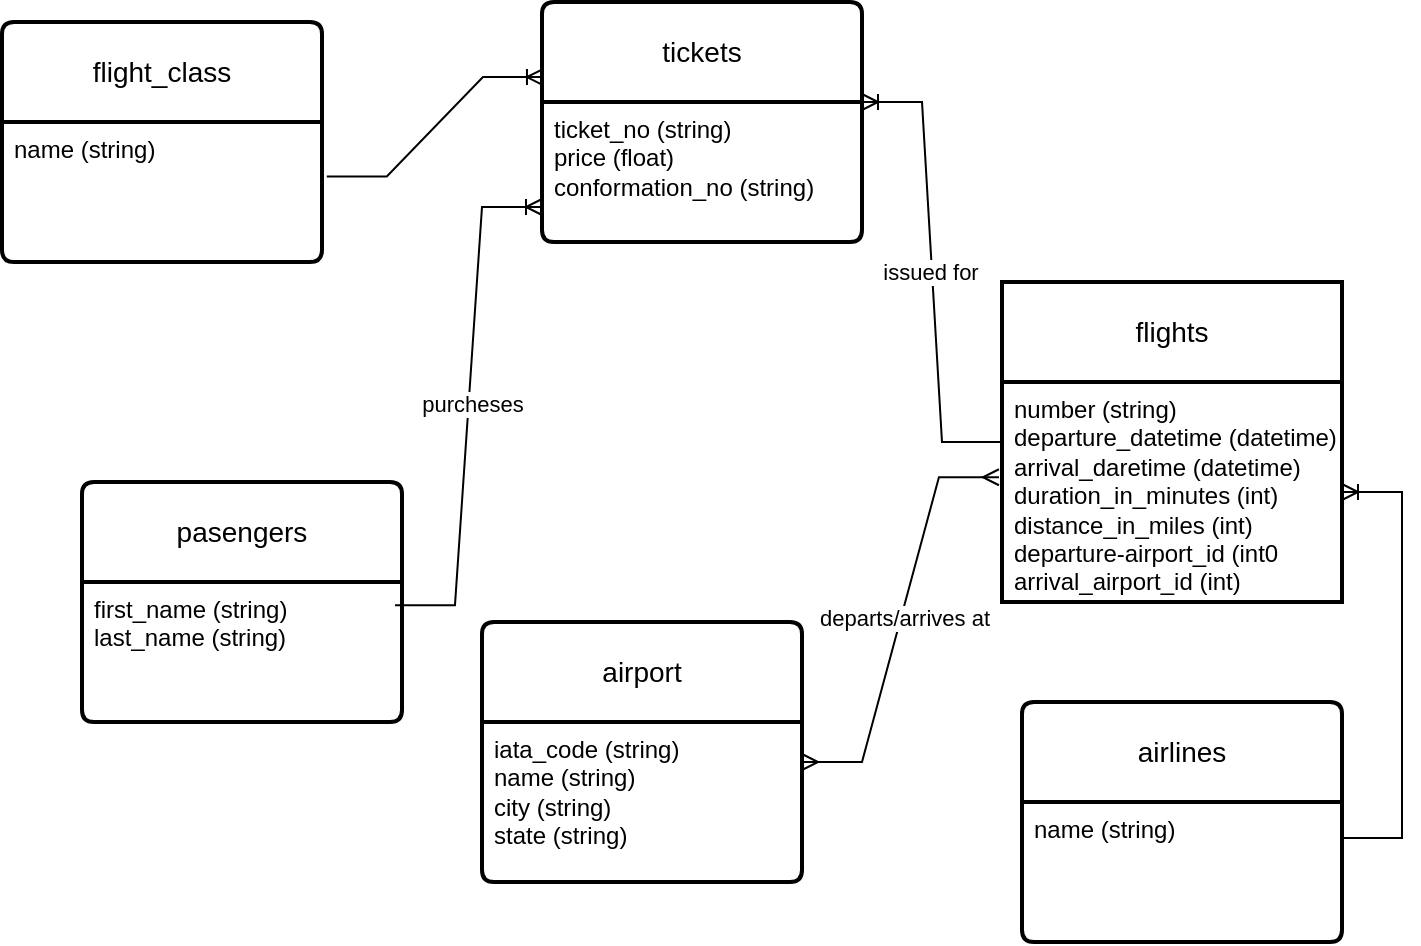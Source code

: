 <mxfile version="24.8.3">
  <diagram id="R2lEEEUBdFMjLlhIrx00" name="Page-1">
    <mxGraphModel dx="955" dy="475" grid="1" gridSize="10" guides="1" tooltips="1" connect="1" arrows="1" fold="1" page="1" pageScale="1" pageWidth="850" pageHeight="1100" math="0" shadow="0" extFonts="Permanent Marker^https://fonts.googleapis.com/css?family=Permanent+Marker">
      <root>
        <mxCell id="0" />
        <mxCell id="1" parent="0" />
        <mxCell id="qGClCUCQdl_duD-UEVfG-1" value="flights" style="swimlane;childLayout=stackLayout;horizontal=1;startSize=50;horizontalStack=0;rounded=1;fontSize=14;fontStyle=0;strokeWidth=2;resizeParent=0;resizeLast=1;shadow=0;dashed=0;align=center;arcSize=0;whiteSpace=wrap;html=1;" vertex="1" parent="1">
          <mxGeometry x="570" y="150" width="170" height="160" as="geometry" />
        </mxCell>
        <mxCell id="qGClCUCQdl_duD-UEVfG-2" value="number (string)&lt;div&gt;departure_datetime (datetime)&lt;/div&gt;&lt;div&gt;arrival_daretime (datetime)&lt;/div&gt;&lt;div&gt;duration_in_minutes (int)&lt;/div&gt;&lt;div&gt;distance_in_miles (int)&lt;/div&gt;&lt;div&gt;departure-airport_id (int0&lt;/div&gt;&lt;div&gt;arrival_airport_id (int)&lt;/div&gt;" style="align=left;strokeColor=none;fillColor=none;spacingLeft=4;fontSize=12;verticalAlign=top;resizable=0;rotatable=0;part=1;html=1;" vertex="1" parent="qGClCUCQdl_duD-UEVfG-1">
          <mxGeometry y="50" width="170" height="110" as="geometry" />
        </mxCell>
        <mxCell id="qGClCUCQdl_duD-UEVfG-3" value="pasengers" style="swimlane;childLayout=stackLayout;horizontal=1;startSize=50;horizontalStack=0;rounded=1;fontSize=14;fontStyle=0;strokeWidth=2;resizeParent=0;resizeLast=1;shadow=0;dashed=0;align=center;arcSize=4;whiteSpace=wrap;html=1;" vertex="1" parent="1">
          <mxGeometry x="110" y="250" width="160" height="120" as="geometry" />
        </mxCell>
        <mxCell id="qGClCUCQdl_duD-UEVfG-4" value="first_name (string)&lt;div&gt;last_name (string)&lt;/div&gt;" style="align=left;strokeColor=none;fillColor=none;spacingLeft=4;fontSize=12;verticalAlign=top;resizable=0;rotatable=0;part=1;html=1;" vertex="1" parent="qGClCUCQdl_duD-UEVfG-3">
          <mxGeometry y="50" width="160" height="70" as="geometry" />
        </mxCell>
        <mxCell id="qGClCUCQdl_duD-UEVfG-8" value="airport" style="swimlane;childLayout=stackLayout;horizontal=1;startSize=50;horizontalStack=0;rounded=1;fontSize=14;fontStyle=0;strokeWidth=2;resizeParent=0;resizeLast=1;shadow=0;dashed=0;align=center;arcSize=4;whiteSpace=wrap;html=1;" vertex="1" parent="1">
          <mxGeometry x="310" y="320" width="160" height="130" as="geometry" />
        </mxCell>
        <mxCell id="qGClCUCQdl_duD-UEVfG-9" value="iata_code (string)&lt;div&gt;&lt;div&gt;name (string)&lt;/div&gt;&lt;div&gt;city (string)&lt;/div&gt;&lt;div&gt;state (string)&lt;/div&gt;&lt;/div&gt;" style="align=left;strokeColor=none;fillColor=none;spacingLeft=4;fontSize=12;verticalAlign=top;resizable=0;rotatable=0;part=1;html=1;" vertex="1" parent="qGClCUCQdl_duD-UEVfG-8">
          <mxGeometry y="50" width="160" height="80" as="geometry" />
        </mxCell>
        <mxCell id="qGClCUCQdl_duD-UEVfG-10" value="tickets" style="swimlane;childLayout=stackLayout;horizontal=1;startSize=50;horizontalStack=0;rounded=1;fontSize=14;fontStyle=0;strokeWidth=2;resizeParent=0;resizeLast=1;shadow=0;dashed=0;align=center;arcSize=4;whiteSpace=wrap;html=1;" vertex="1" parent="1">
          <mxGeometry x="340" y="10" width="160" height="120" as="geometry" />
        </mxCell>
        <mxCell id="qGClCUCQdl_duD-UEVfG-11" value="ticket_no (string)&lt;div&gt;price (float)&lt;/div&gt;&lt;div&gt;conformation_no (string)&lt;/div&gt;" style="align=left;strokeColor=none;fillColor=none;spacingLeft=4;fontSize=12;verticalAlign=top;resizable=0;rotatable=0;part=1;html=1;" vertex="1" parent="qGClCUCQdl_duD-UEVfG-10">
          <mxGeometry y="50" width="160" height="70" as="geometry" />
        </mxCell>
        <mxCell id="qGClCUCQdl_duD-UEVfG-12" value="" style="swimlane;childLayout=stackLayout;horizontal=1;startSize=50;horizontalStack=0;rounded=1;fontSize=14;fontStyle=0;strokeWidth=2;resizeParent=0;resizeLast=1;shadow=0;dashed=0;align=center;arcSize=4;whiteSpace=wrap;html=1;" vertex="1" parent="qGClCUCQdl_duD-UEVfG-10">
          <mxGeometry y="120" width="160" as="geometry" />
        </mxCell>
        <mxCell id="qGClCUCQdl_duD-UEVfG-14" value="" style="edgeStyle=entityRelationEdgeStyle;fontSize=12;html=1;endArrow=ERoneToMany;rounded=0;entryX=0;entryY=0.75;entryDx=0;entryDy=0;exitX=0.978;exitY=0.166;exitDx=0;exitDy=0;exitPerimeter=0;" edge="1" parent="1" source="qGClCUCQdl_duD-UEVfG-4" target="qGClCUCQdl_duD-UEVfG-11">
          <mxGeometry width="100" height="100" relative="1" as="geometry">
            <mxPoint x="190" y="130" as="sourcePoint" />
            <mxPoint x="290" y="30" as="targetPoint" />
            <Array as="points">
              <mxPoint x="50" y="-110" />
            </Array>
          </mxGeometry>
        </mxCell>
        <mxCell id="qGClCUCQdl_duD-UEVfG-26" value="purcheses" style="edgeLabel;html=1;align=center;verticalAlign=middle;resizable=0;points=[];" vertex="1" connectable="0" parent="qGClCUCQdl_duD-UEVfG-14">
          <mxGeometry x="0.01" y="-1" relative="1" as="geometry">
            <mxPoint as="offset" />
          </mxGeometry>
        </mxCell>
        <mxCell id="qGClCUCQdl_duD-UEVfG-15" value="" style="edgeStyle=entityRelationEdgeStyle;fontSize=12;html=1;endArrow=ERoneToMany;rounded=0;entryX=1;entryY=0;entryDx=0;entryDy=0;exitX=0;exitY=0.5;exitDx=0;exitDy=0;" edge="1" parent="1" source="qGClCUCQdl_duD-UEVfG-1" target="qGClCUCQdl_duD-UEVfG-11">
          <mxGeometry width="100" height="100" relative="1" as="geometry">
            <mxPoint x="580" y="130" as="sourcePoint" />
            <mxPoint x="680" y="30" as="targetPoint" />
          </mxGeometry>
        </mxCell>
        <mxCell id="qGClCUCQdl_duD-UEVfG-27" value="issued for" style="edgeLabel;html=1;align=center;verticalAlign=middle;resizable=0;points=[];" vertex="1" connectable="0" parent="qGClCUCQdl_duD-UEVfG-15">
          <mxGeometry x="0.002" y="1" relative="1" as="geometry">
            <mxPoint as="offset" />
          </mxGeometry>
        </mxCell>
        <mxCell id="qGClCUCQdl_duD-UEVfG-16" value="airlines" style="swimlane;childLayout=stackLayout;horizontal=1;startSize=50;horizontalStack=0;rounded=1;fontSize=14;fontStyle=0;strokeWidth=2;resizeParent=0;resizeLast=1;shadow=0;dashed=0;align=center;arcSize=4;whiteSpace=wrap;html=1;" vertex="1" parent="1">
          <mxGeometry x="580" y="360" width="160" height="120" as="geometry" />
        </mxCell>
        <mxCell id="qGClCUCQdl_duD-UEVfG-17" value="name (string)" style="align=left;strokeColor=none;fillColor=none;spacingLeft=4;fontSize=12;verticalAlign=top;resizable=0;rotatable=0;part=1;html=1;" vertex="1" parent="qGClCUCQdl_duD-UEVfG-16">
          <mxGeometry y="50" width="160" height="70" as="geometry" />
        </mxCell>
        <mxCell id="qGClCUCQdl_duD-UEVfG-18" value="" style="edgeStyle=entityRelationEdgeStyle;fontSize=12;html=1;endArrow=ERoneToMany;rounded=0;" edge="1" parent="1" target="qGClCUCQdl_duD-UEVfG-2">
          <mxGeometry width="100" height="100" relative="1" as="geometry">
            <mxPoint x="740" y="428" as="sourcePoint" />
            <mxPoint x="840" y="320" as="targetPoint" />
            <Array as="points">
              <mxPoint x="1140" y="400" />
            </Array>
          </mxGeometry>
        </mxCell>
        <mxCell id="qGClCUCQdl_duD-UEVfG-22" value="flight_class" style="swimlane;childLayout=stackLayout;horizontal=1;startSize=50;horizontalStack=0;rounded=1;fontSize=14;fontStyle=0;strokeWidth=2;resizeParent=0;resizeLast=1;shadow=0;dashed=0;align=center;arcSize=4;whiteSpace=wrap;html=1;" vertex="1" parent="1">
          <mxGeometry x="70" y="20" width="160" height="120" as="geometry" />
        </mxCell>
        <mxCell id="qGClCUCQdl_duD-UEVfG-23" value="name (string)" style="align=left;strokeColor=none;fillColor=none;spacingLeft=4;fontSize=12;verticalAlign=top;resizable=0;rotatable=0;part=1;html=1;" vertex="1" parent="qGClCUCQdl_duD-UEVfG-22">
          <mxGeometry y="50" width="160" height="70" as="geometry" />
        </mxCell>
        <mxCell id="qGClCUCQdl_duD-UEVfG-24" value="" style="edgeStyle=entityRelationEdgeStyle;fontSize=12;html=1;endArrow=ERoneToMany;rounded=0;exitX=1.015;exitY=0.389;exitDx=0;exitDy=0;exitPerimeter=0;entryX=0.003;entryY=0.313;entryDx=0;entryDy=0;entryPerimeter=0;" edge="1" parent="1" source="qGClCUCQdl_duD-UEVfG-23" target="qGClCUCQdl_duD-UEVfG-10">
          <mxGeometry width="100" height="100" relative="1" as="geometry">
            <mxPoint x="240" y="140" as="sourcePoint" />
            <mxPoint x="340" y="40" as="targetPoint" />
            <Array as="points">
              <mxPoint x="170" y="-80" />
            </Array>
          </mxGeometry>
        </mxCell>
        <mxCell id="qGClCUCQdl_duD-UEVfG-25" value="" style="edgeStyle=entityRelationEdgeStyle;fontSize=12;html=1;endArrow=ERmany;startArrow=ERmany;rounded=0;entryX=-0.009;entryY=0.433;entryDx=0;entryDy=0;entryPerimeter=0;exitX=1;exitY=0.25;exitDx=0;exitDy=0;" edge="1" parent="1" source="qGClCUCQdl_duD-UEVfG-9" target="qGClCUCQdl_duD-UEVfG-2">
          <mxGeometry width="100" height="100" relative="1" as="geometry">
            <mxPoint x="380" y="320" as="sourcePoint" />
            <mxPoint x="480" y="220" as="targetPoint" />
          </mxGeometry>
        </mxCell>
        <mxCell id="qGClCUCQdl_duD-UEVfG-28" value="departs/arrives at" style="edgeLabel;html=1;align=center;verticalAlign=middle;resizable=0;points=[];" vertex="1" connectable="0" parent="qGClCUCQdl_duD-UEVfG-25">
          <mxGeometry x="0.012" y="-2" relative="1" as="geometry">
            <mxPoint x="-1" as="offset" />
          </mxGeometry>
        </mxCell>
      </root>
    </mxGraphModel>
  </diagram>
</mxfile>
